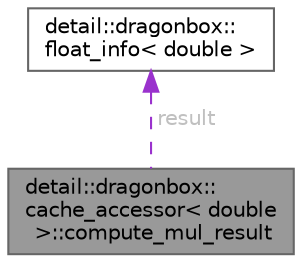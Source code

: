 digraph "detail::dragonbox::cache_accessor&lt; double &gt;::compute_mul_result"
{
 // LATEX_PDF_SIZE
  bgcolor="transparent";
  edge [fontname=Helvetica,fontsize=10,labelfontname=Helvetica,labelfontsize=10];
  node [fontname=Helvetica,fontsize=10,shape=box,height=0.2,width=0.4];
  Node1 [id="Node000001",label="detail::dragonbox::\lcache_accessor\< double\l \>::compute_mul_result",height=0.2,width=0.4,color="gray40", fillcolor="grey60", style="filled", fontcolor="black",tooltip=" "];
  Node2 -> Node1 [id="edge1_Node000001_Node000002",dir="back",color="darkorchid3",style="dashed",tooltip=" ",label=" result",fontcolor="grey" ];
  Node2 [id="Node000002",label="detail::dragonbox::\lfloat_info\< double \>",height=0.2,width=0.4,color="gray40", fillcolor="white", style="filled",URL="$structdetail_1_1dragonbox_1_1float__info_3_01double_01_4.html",tooltip=" "];
}

